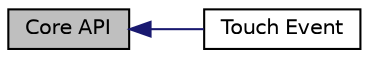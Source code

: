 digraph "Core API"
{
  edge [fontname="Helvetica",fontsize="10",labelfontname="Helvetica",labelfontsize="10"];
  node [fontname="Helvetica",fontsize="10",shape=record];
  rankdir=LR;
  Node1 [label="Touch Event",height=0.2,width=0.4,color="black", fillcolor="white", style="filled",URL="$group___touch_event.html",tooltip="How to attach(or detach) callback function called when touch event occurs. "];
  Node0 [label="Core API",height=0.2,width=0.4,color="black", fillcolor="grey75", style="filled" fontcolor="black"];
  Node0->Node1 [shape=plaintext, color="midnightblue", dir="back", style="solid"];
}
